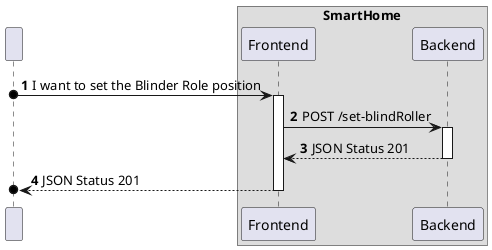 @startuml
'https://plantuml.com/sequence-diagram
!pragma layout smetana

autonumber

participant " " as User


box "SmartHome"
    participant "Frontend" as FE
    participant "Backend" as SV
end box

User o-> FE : I want to set the Blinder Role position
activate FE

FE -> SV : POST /set-blindRoller
activate SV

SV --> FE : JSON Status 201
deactivate SV

FE -->o User : JSON Status 201
deactivate FE


@enduml